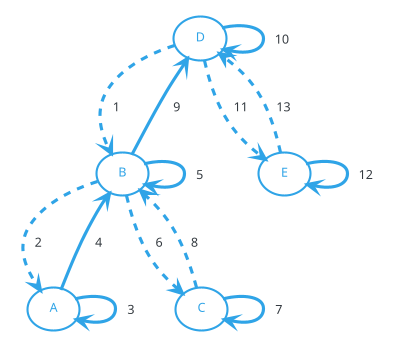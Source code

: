 @startuml
top to bottom direction
!theme cerulean-outline
(D) ..> (B): 1
(B) ..> (A): 2
(A) --> (A): 3
(A) --> (B): 4
(B) --> (B): 5
(B) ..> (C): 6
(C) --> (C): 7
(C) ..> (B): 8
(B) --> (D): 9
(D) --> (D): 10
(D) ..> (E): 11
(E) --> (E): 12
(E) ..> (D): 13
@enduml
